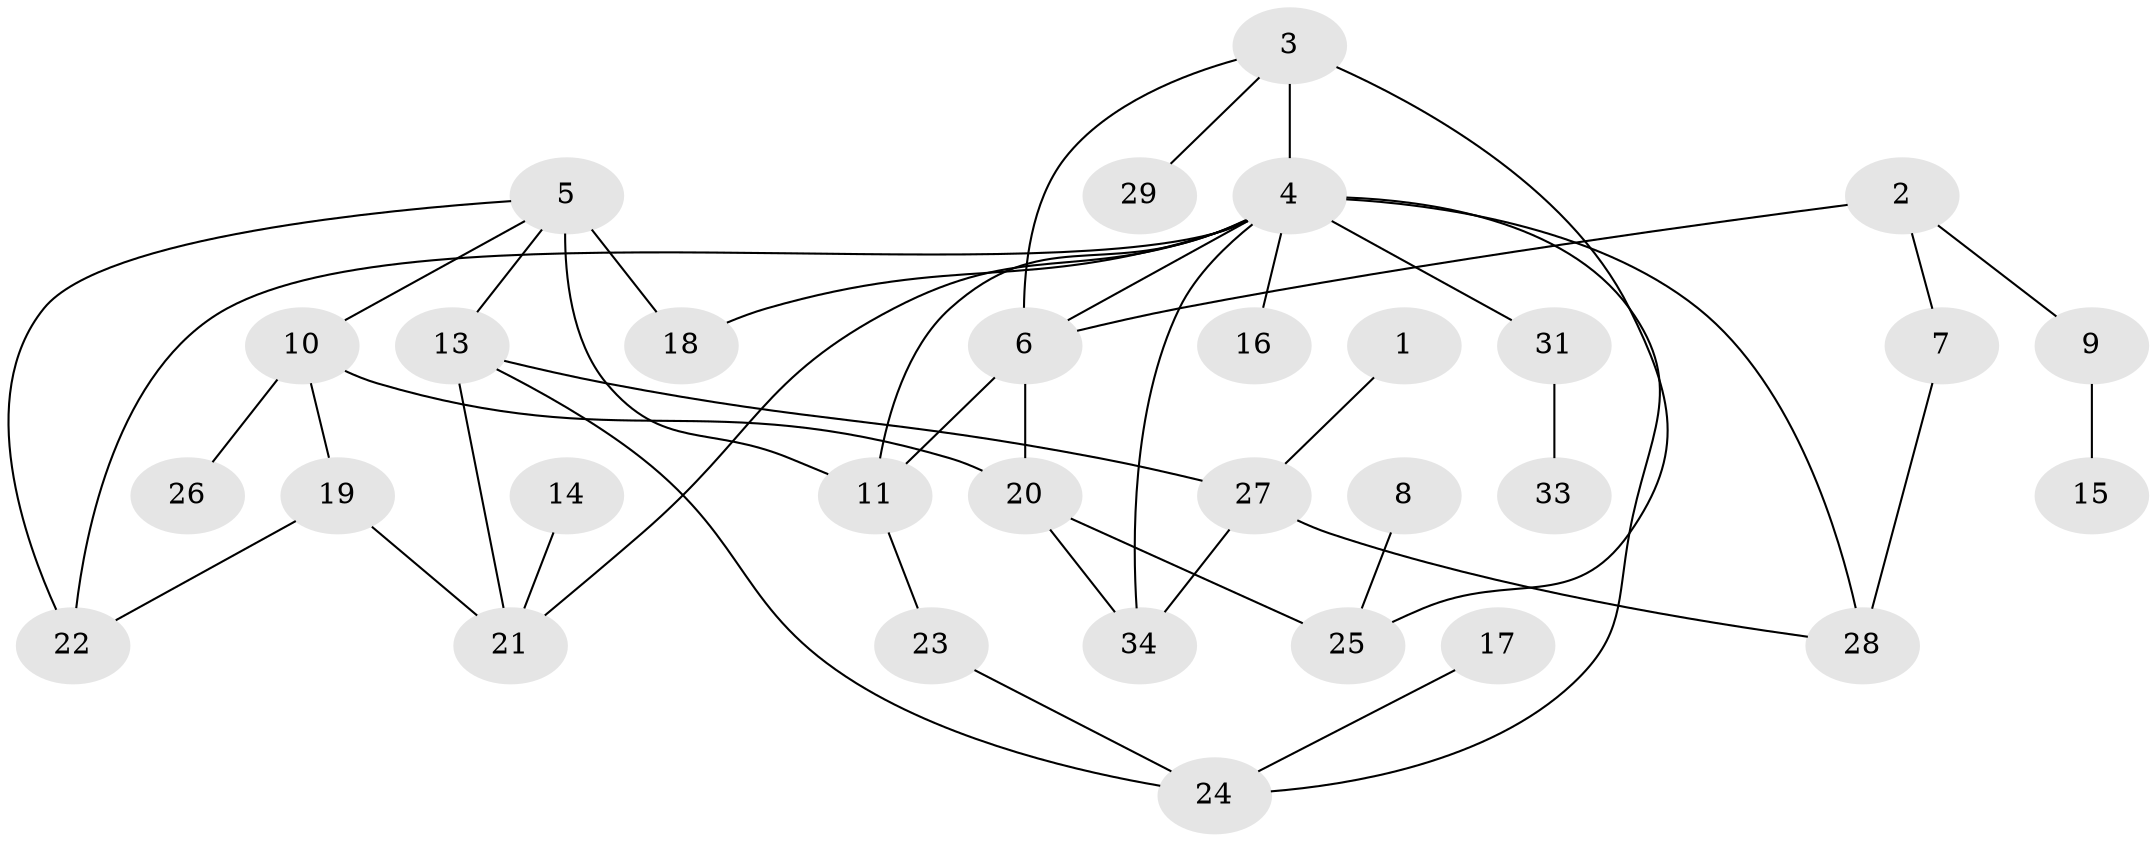 // original degree distribution, {1: 0.2037037037037037, 4: 0.16666666666666666, 5: 0.09259259259259259, 8: 0.018518518518518517, 6: 0.037037037037037035, 2: 0.25925925925925924, 3: 0.18518518518518517, 0: 0.037037037037037035}
// Generated by graph-tools (version 1.1) at 2025/47/03/04/25 22:47:59]
// undirected, 31 vertices, 45 edges
graph export_dot {
  node [color=gray90,style=filled];
  1;
  2;
  3;
  4;
  5;
  6;
  7;
  8;
  9;
  10;
  11;
  13;
  14;
  15;
  16;
  17;
  18;
  19;
  20;
  21;
  22;
  23;
  24;
  25;
  26;
  27;
  28;
  29;
  31;
  33;
  34;
  1 -- 27 [weight=1.0];
  2 -- 6 [weight=2.0];
  2 -- 7 [weight=1.0];
  2 -- 9 [weight=1.0];
  3 -- 4 [weight=2.0];
  3 -- 6 [weight=1.0];
  3 -- 25 [weight=1.0];
  3 -- 29 [weight=1.0];
  4 -- 6 [weight=1.0];
  4 -- 11 [weight=1.0];
  4 -- 16 [weight=1.0];
  4 -- 18 [weight=1.0];
  4 -- 21 [weight=1.0];
  4 -- 22 [weight=1.0];
  4 -- 24 [weight=1.0];
  4 -- 28 [weight=2.0];
  4 -- 31 [weight=3.0];
  4 -- 34 [weight=1.0];
  5 -- 10 [weight=1.0];
  5 -- 11 [weight=1.0];
  5 -- 13 [weight=1.0];
  5 -- 18 [weight=3.0];
  5 -- 22 [weight=1.0];
  6 -- 11 [weight=1.0];
  6 -- 20 [weight=1.0];
  7 -- 28 [weight=1.0];
  8 -- 25 [weight=1.0];
  9 -- 15 [weight=1.0];
  10 -- 19 [weight=1.0];
  10 -- 20 [weight=1.0];
  10 -- 26 [weight=1.0];
  11 -- 23 [weight=1.0];
  13 -- 21 [weight=1.0];
  13 -- 24 [weight=1.0];
  13 -- 27 [weight=1.0];
  14 -- 21 [weight=1.0];
  17 -- 24 [weight=1.0];
  19 -- 21 [weight=1.0];
  19 -- 22 [weight=1.0];
  20 -- 25 [weight=1.0];
  20 -- 34 [weight=1.0];
  23 -- 24 [weight=1.0];
  27 -- 28 [weight=1.0];
  27 -- 34 [weight=1.0];
  31 -- 33 [weight=1.0];
}
